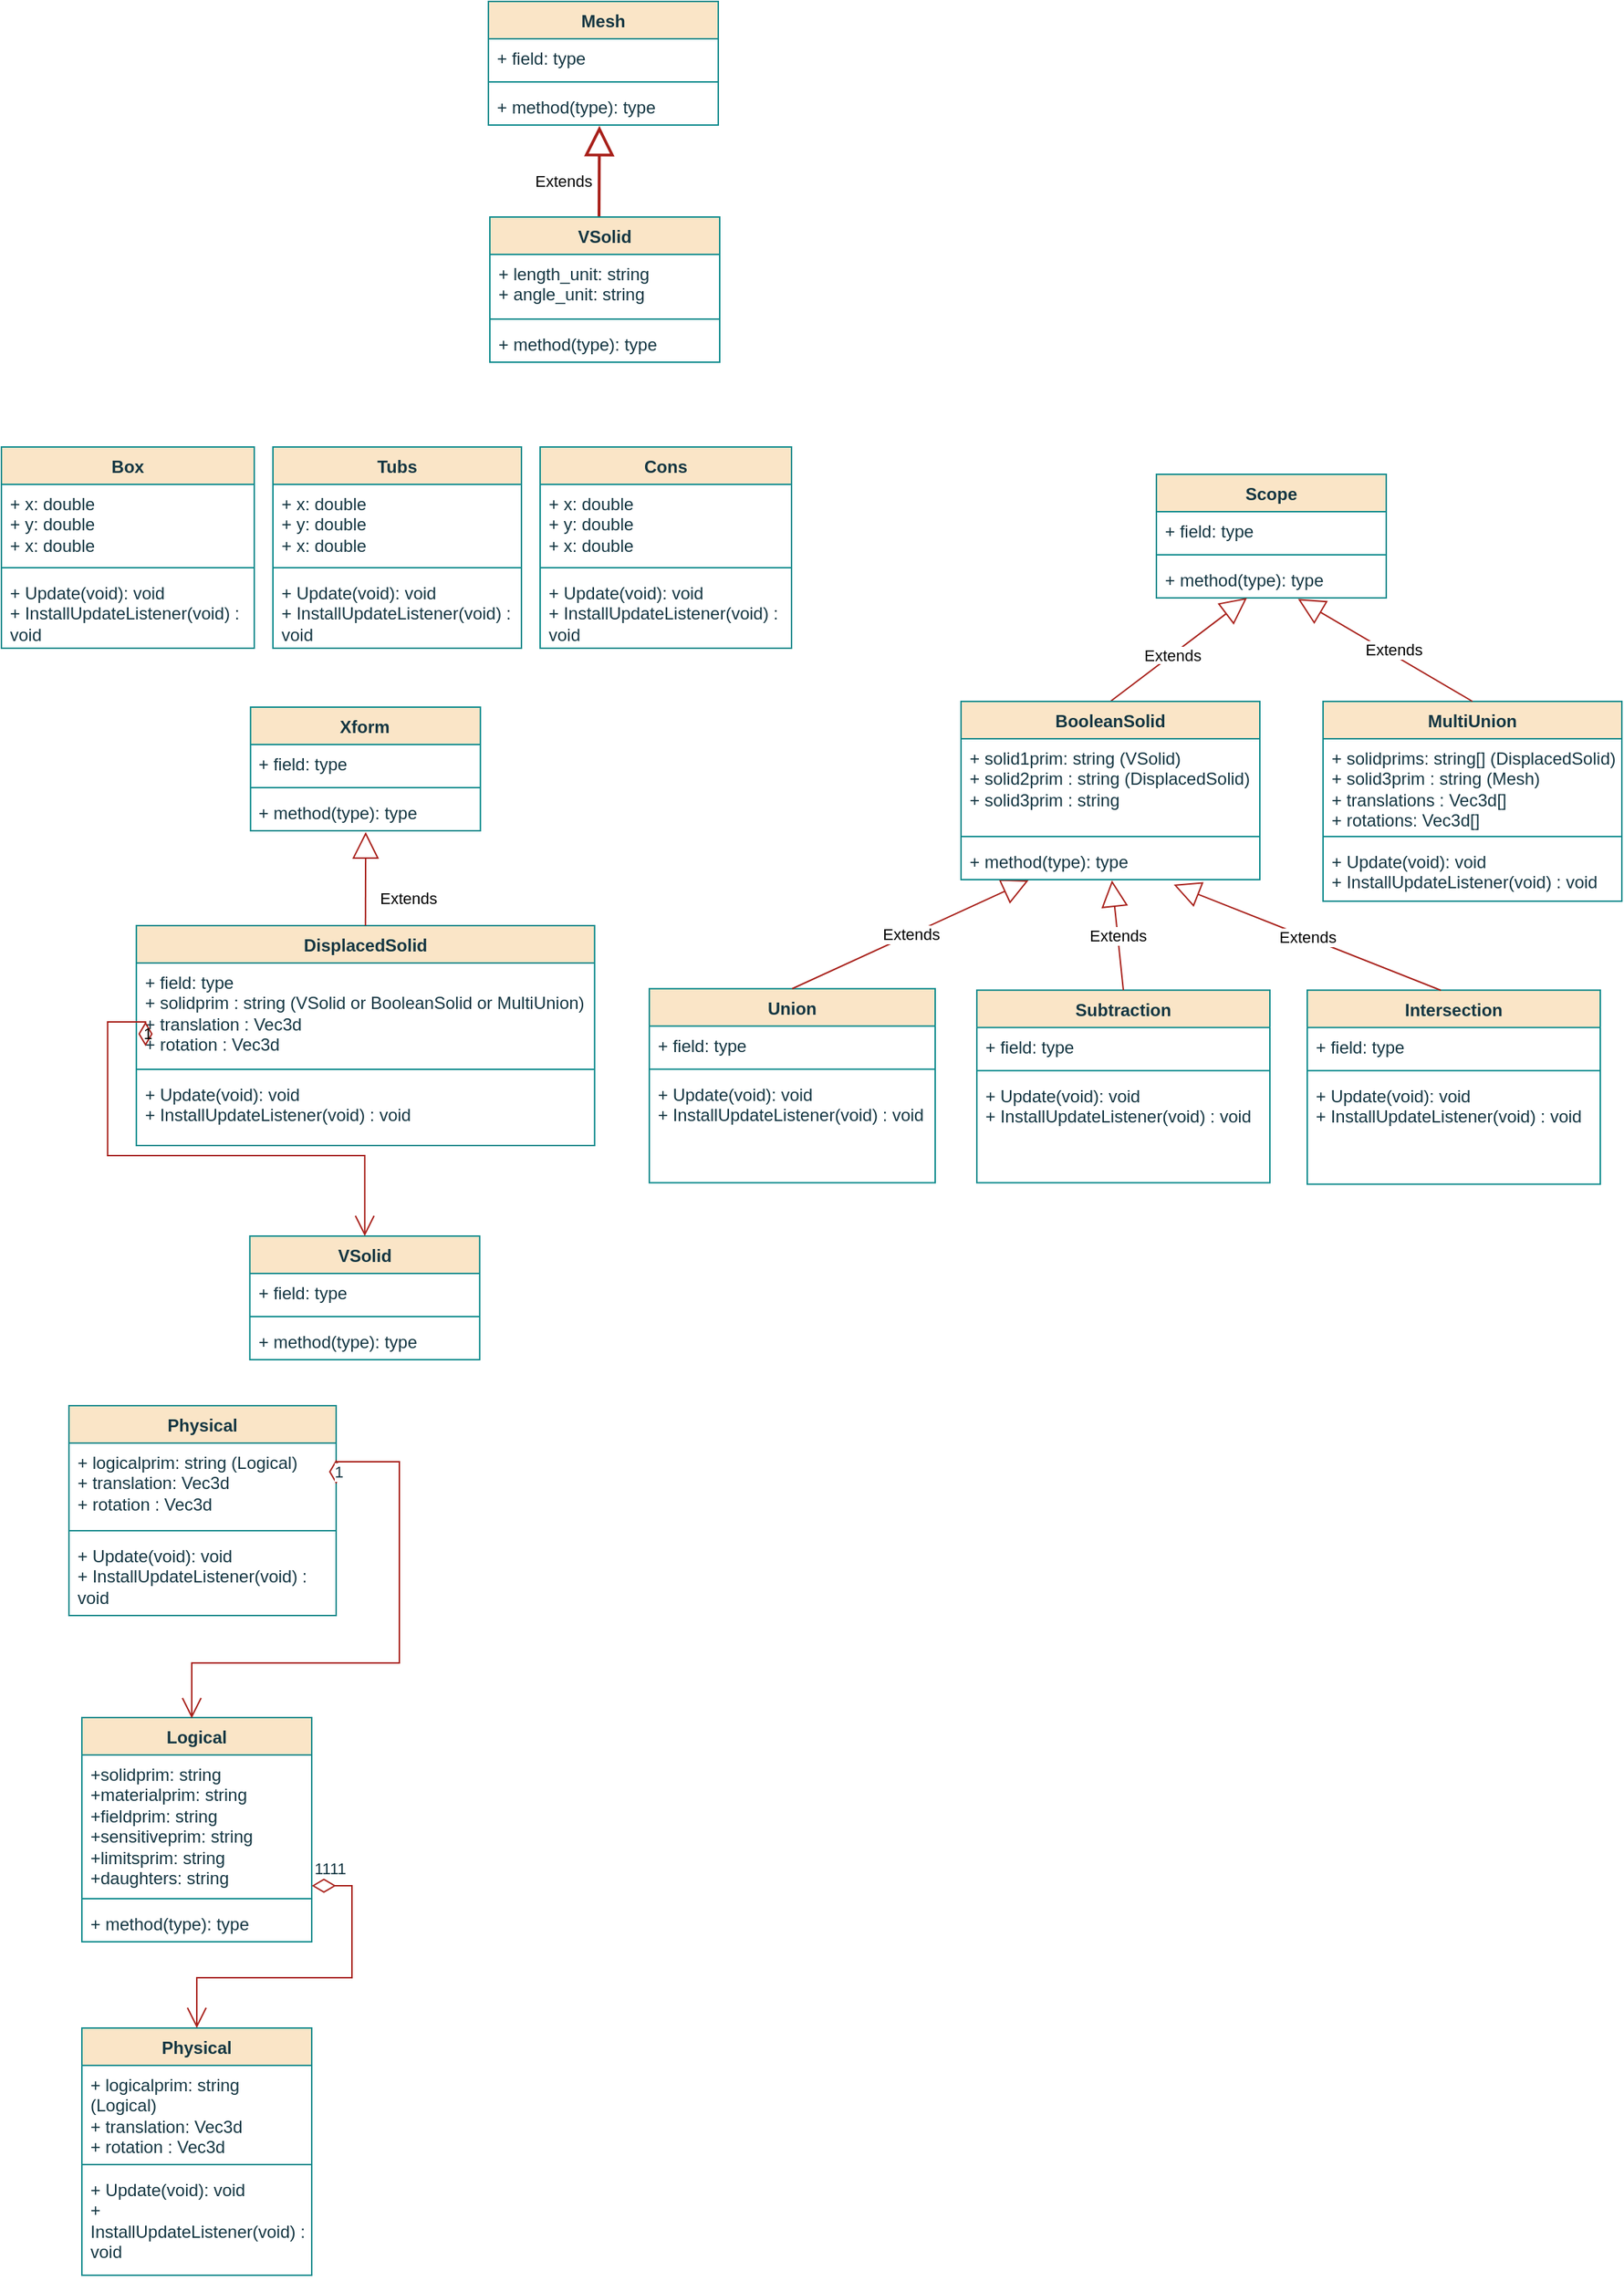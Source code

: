 <mxfile version="24.7.17">
  <diagram name="Page-1" id="c4acf3e9-155e-7222-9cf6-157b1a14988f">
    <mxGraphModel dx="1283" dy="839" grid="0" gridSize="10" guides="1" tooltips="1" connect="1" arrows="1" fold="1" page="1" pageScale="1" pageWidth="1169" pageHeight="1654" background="#FFFFFF" math="0" shadow="0">
      <root>
        <mxCell id="0" />
        <mxCell id="1" parent="0" />
        <mxCell id="8_hWq0bAL2FWTZzUCq-o-5" value="Box" style="swimlane;fontStyle=1;align=center;verticalAlign=top;childLayout=stackLayout;horizontal=1;startSize=26;horizontalStack=0;resizeParent=1;resizeParentMax=0;resizeLast=0;collapsible=1;marginBottom=0;whiteSpace=wrap;html=1;labelBackgroundColor=none;fillColor=#FAE5C7;strokeColor=#0F8B8D;fontColor=#143642;" parent="1" vertex="1">
          <mxGeometry x="21" y="360" width="176" height="140" as="geometry" />
        </mxCell>
        <mxCell id="8_hWq0bAL2FWTZzUCq-o-6" value="+ x: double&lt;div&gt;+ y: double&lt;/div&gt;&lt;div&gt;+ x: double&lt;/div&gt;" style="text;strokeColor=none;fillColor=none;align=left;verticalAlign=top;spacingLeft=4;spacingRight=4;overflow=hidden;rotatable=0;points=[[0,0.5],[1,0.5]];portConstraint=eastwest;whiteSpace=wrap;html=1;labelBackgroundColor=none;fontColor=#143642;" parent="8_hWq0bAL2FWTZzUCq-o-5" vertex="1">
          <mxGeometry y="26" width="176" height="54" as="geometry" />
        </mxCell>
        <mxCell id="8_hWq0bAL2FWTZzUCq-o-7" value="" style="line;strokeWidth=1;fillColor=none;align=left;verticalAlign=middle;spacingTop=-1;spacingLeft=3;spacingRight=3;rotatable=0;labelPosition=right;points=[];portConstraint=eastwest;labelBackgroundColor=none;strokeColor=#0F8B8D;fontColor=#143642;" parent="8_hWq0bAL2FWTZzUCq-o-5" vertex="1">
          <mxGeometry y="80" width="176" height="8" as="geometry" />
        </mxCell>
        <mxCell id="8_hWq0bAL2FWTZzUCq-o-8" value="+ Update(void): void&lt;div&gt;+ InstallUpdateListener(void) : void&amp;nbsp;&lt;/div&gt;" style="text;strokeColor=none;fillColor=none;align=left;verticalAlign=top;spacingLeft=4;spacingRight=4;overflow=hidden;rotatable=0;points=[[0,0.5],[1,0.5]];portConstraint=eastwest;whiteSpace=wrap;html=1;labelBackgroundColor=none;fontColor=#143642;" parent="8_hWq0bAL2FWTZzUCq-o-5" vertex="1">
          <mxGeometry y="88" width="176" height="52" as="geometry" />
        </mxCell>
        <mxCell id="8_hWq0bAL2FWTZzUCq-o-13" value="VSolid" style="swimlane;fontStyle=1;align=center;verticalAlign=top;childLayout=stackLayout;horizontal=1;startSize=26;horizontalStack=0;resizeParent=1;resizeParentMax=0;resizeLast=0;collapsible=1;marginBottom=0;whiteSpace=wrap;html=1;labelBackgroundColor=none;fillColor=#FAE5C7;strokeColor=#0F8B8D;fontColor=#143642;" parent="1" vertex="1">
          <mxGeometry x="361" y="200" width="160" height="101" as="geometry" />
        </mxCell>
        <mxCell id="8_hWq0bAL2FWTZzUCq-o-14" value="+ length_unit: string&lt;div&gt;+ angle_unit: string&lt;/div&gt;" style="text;strokeColor=none;fillColor=none;align=left;verticalAlign=top;spacingLeft=4;spacingRight=4;overflow=hidden;rotatable=0;points=[[0,0.5],[1,0.5]];portConstraint=eastwest;whiteSpace=wrap;html=1;labelBackgroundColor=none;fontColor=#143642;" parent="8_hWq0bAL2FWTZzUCq-o-13" vertex="1">
          <mxGeometry y="26" width="160" height="41" as="geometry" />
        </mxCell>
        <mxCell id="8_hWq0bAL2FWTZzUCq-o-15" value="" style="line;strokeWidth=1;fillColor=none;align=left;verticalAlign=middle;spacingTop=-1;spacingLeft=3;spacingRight=3;rotatable=0;labelPosition=right;points=[];portConstraint=eastwest;labelBackgroundColor=none;strokeColor=#0F8B8D;fontColor=#143642;" parent="8_hWq0bAL2FWTZzUCq-o-13" vertex="1">
          <mxGeometry y="67" width="160" height="8" as="geometry" />
        </mxCell>
        <mxCell id="8_hWq0bAL2FWTZzUCq-o-16" value="+ method(type): type" style="text;strokeColor=none;fillColor=none;align=left;verticalAlign=top;spacingLeft=4;spacingRight=4;overflow=hidden;rotatable=0;points=[[0,0.5],[1,0.5]];portConstraint=eastwest;whiteSpace=wrap;html=1;labelBackgroundColor=none;fontColor=#143642;" parent="8_hWq0bAL2FWTZzUCq-o-13" vertex="1">
          <mxGeometry y="75" width="160" height="26" as="geometry" />
        </mxCell>
        <mxCell id="6HcQ1MpUdYfN3NQTNpzD-1" value="Xform" style="swimlane;fontStyle=1;align=center;verticalAlign=top;childLayout=stackLayout;horizontal=1;startSize=26;horizontalStack=0;resizeParent=1;resizeParentMax=0;resizeLast=0;collapsible=1;marginBottom=0;whiteSpace=wrap;html=1;labelBackgroundColor=none;fillColor=#FAE5C7;strokeColor=#0F8B8D;fontColor=#143642;" vertex="1" parent="1">
          <mxGeometry x="194.41" y="541" width="160" height="86" as="geometry" />
        </mxCell>
        <mxCell id="6HcQ1MpUdYfN3NQTNpzD-2" value="+ field: type" style="text;strokeColor=none;fillColor=none;align=left;verticalAlign=top;spacingLeft=4;spacingRight=4;overflow=hidden;rotatable=0;points=[[0,0.5],[1,0.5]];portConstraint=eastwest;whiteSpace=wrap;html=1;labelBackgroundColor=none;fontColor=#143642;" vertex="1" parent="6HcQ1MpUdYfN3NQTNpzD-1">
          <mxGeometry y="26" width="160" height="26" as="geometry" />
        </mxCell>
        <mxCell id="6HcQ1MpUdYfN3NQTNpzD-3" value="" style="line;strokeWidth=1;fillColor=none;align=left;verticalAlign=middle;spacingTop=-1;spacingLeft=3;spacingRight=3;rotatable=0;labelPosition=right;points=[];portConstraint=eastwest;labelBackgroundColor=none;strokeColor=#0F8B8D;fontColor=#143642;" vertex="1" parent="6HcQ1MpUdYfN3NQTNpzD-1">
          <mxGeometry y="52" width="160" height="8" as="geometry" />
        </mxCell>
        <mxCell id="6HcQ1MpUdYfN3NQTNpzD-4" value="+ method(type): type" style="text;strokeColor=none;fillColor=none;align=left;verticalAlign=top;spacingLeft=4;spacingRight=4;overflow=hidden;rotatable=0;points=[[0,0.5],[1,0.5]];portConstraint=eastwest;whiteSpace=wrap;html=1;labelBackgroundColor=none;fontColor=#143642;" vertex="1" parent="6HcQ1MpUdYfN3NQTNpzD-1">
          <mxGeometry y="60" width="160" height="26" as="geometry" />
        </mxCell>
        <mxCell id="6HcQ1MpUdYfN3NQTNpzD-5" value="Mesh" style="swimlane;fontStyle=1;align=center;verticalAlign=top;childLayout=stackLayout;horizontal=1;startSize=26;horizontalStack=0;resizeParent=1;resizeParentMax=0;resizeLast=0;collapsible=1;marginBottom=0;whiteSpace=wrap;html=1;labelBackgroundColor=none;fillColor=#FAE5C7;strokeColor=#0F8B8D;fontColor=#143642;" vertex="1" parent="1">
          <mxGeometry x="360" y="50" width="160" height="86" as="geometry" />
        </mxCell>
        <mxCell id="6HcQ1MpUdYfN3NQTNpzD-6" value="+ field: type" style="text;strokeColor=none;fillColor=none;align=left;verticalAlign=top;spacingLeft=4;spacingRight=4;overflow=hidden;rotatable=0;points=[[0,0.5],[1,0.5]];portConstraint=eastwest;whiteSpace=wrap;html=1;labelBackgroundColor=none;fontColor=#143642;" vertex="1" parent="6HcQ1MpUdYfN3NQTNpzD-5">
          <mxGeometry y="26" width="160" height="26" as="geometry" />
        </mxCell>
        <mxCell id="6HcQ1MpUdYfN3NQTNpzD-7" value="" style="line;strokeWidth=1;fillColor=none;align=left;verticalAlign=middle;spacingTop=-1;spacingLeft=3;spacingRight=3;rotatable=0;labelPosition=right;points=[];portConstraint=eastwest;labelBackgroundColor=none;strokeColor=#0F8B8D;fontColor=#143642;" vertex="1" parent="6HcQ1MpUdYfN3NQTNpzD-5">
          <mxGeometry y="52" width="160" height="8" as="geometry" />
        </mxCell>
        <mxCell id="6HcQ1MpUdYfN3NQTNpzD-8" value="+ method(type): type" style="text;strokeColor=none;fillColor=none;align=left;verticalAlign=top;spacingLeft=4;spacingRight=4;overflow=hidden;rotatable=0;points=[[0,0.5],[1,0.5]];portConstraint=eastwest;whiteSpace=wrap;html=1;labelBackgroundColor=none;fontColor=#143642;" vertex="1" parent="6HcQ1MpUdYfN3NQTNpzD-5">
          <mxGeometry y="60" width="160" height="26" as="geometry" />
        </mxCell>
        <mxCell id="6HcQ1MpUdYfN3NQTNpzD-9" value="DisplacedSolid" style="swimlane;fontStyle=1;align=center;verticalAlign=top;childLayout=stackLayout;horizontal=1;startSize=26;horizontalStack=0;resizeParent=1;resizeParentMax=0;resizeLast=0;collapsible=1;marginBottom=0;whiteSpace=wrap;html=1;labelBackgroundColor=none;fillColor=#FAE5C7;strokeColor=#0F8B8D;fontColor=#143642;" vertex="1" parent="1">
          <mxGeometry x="114.91" y="693" width="319" height="153" as="geometry" />
        </mxCell>
        <mxCell id="6HcQ1MpUdYfN3NQTNpzD-10" value="+ field: type&lt;div&gt;+ solidprim : string (VSolid or BooleanSolid or MultiUnion)&lt;/div&gt;&lt;div&gt;+ translation : Vec3d&lt;/div&gt;&lt;div&gt;+ rotation : Vec3d&lt;/div&gt;" style="text;strokeColor=none;fillColor=none;align=left;verticalAlign=top;spacingLeft=4;spacingRight=4;overflow=hidden;rotatable=0;points=[[0,0.5],[1,0.5]];portConstraint=eastwest;whiteSpace=wrap;html=1;labelBackgroundColor=none;fontColor=#143642;" vertex="1" parent="6HcQ1MpUdYfN3NQTNpzD-9">
          <mxGeometry y="26" width="319" height="70" as="geometry" />
        </mxCell>
        <mxCell id="6HcQ1MpUdYfN3NQTNpzD-11" value="" style="line;strokeWidth=1;fillColor=none;align=left;verticalAlign=middle;spacingTop=-1;spacingLeft=3;spacingRight=3;rotatable=0;labelPosition=right;points=[];portConstraint=eastwest;labelBackgroundColor=none;strokeColor=#0F8B8D;fontColor=#143642;" vertex="1" parent="6HcQ1MpUdYfN3NQTNpzD-9">
          <mxGeometry y="96" width="319" height="8" as="geometry" />
        </mxCell>
        <mxCell id="6HcQ1MpUdYfN3NQTNpzD-12" value="+ Update(void): void&lt;div&gt;+ InstallUpdateListener(void) : void&amp;nbsp;&lt;/div&gt;" style="text;strokeColor=none;fillColor=none;align=left;verticalAlign=top;spacingLeft=4;spacingRight=4;overflow=hidden;rotatable=0;points=[[0,0.5],[1,0.5]];portConstraint=eastwest;whiteSpace=wrap;html=1;labelBackgroundColor=none;fontColor=#143642;" vertex="1" parent="6HcQ1MpUdYfN3NQTNpzD-9">
          <mxGeometry y="104" width="319" height="49" as="geometry" />
        </mxCell>
        <mxCell id="6HcQ1MpUdYfN3NQTNpzD-18" value="&lt;font color=&quot;#080808&quot;&gt;Extends&lt;/font&gt;" style="endArrow=block;endSize=16;endFill=0;html=1;rounded=0;entryX=0.483;entryY=1.021;entryDx=0;entryDy=0;entryPerimeter=0;strokeWidth=2;exitX=0.475;exitY=-0.005;exitDx=0;exitDy=0;exitPerimeter=0;fontColor=default;labelBackgroundColor=none;strokeColor=#A8201A;" edge="1" parent="1" source="8_hWq0bAL2FWTZzUCq-o-13" target="6HcQ1MpUdYfN3NQTNpzD-8">
          <mxGeometry x="-0.224" y="25" width="160" relative="1" as="geometry">
            <mxPoint x="430" y="200" as="sourcePoint" />
            <mxPoint x="590" y="200" as="targetPoint" />
            <mxPoint as="offset" />
          </mxGeometry>
        </mxCell>
        <mxCell id="6HcQ1MpUdYfN3NQTNpzD-30" value="Extends" style="endArrow=block;endSize=16;endFill=0;html=1;rounded=0;entryX=0.501;entryY=1.033;entryDx=0;entryDy=0;entryPerimeter=0;exitX=0.5;exitY=0;exitDx=0;exitDy=0;strokeWidth=1;fontColor=#000000;labelBackgroundColor=none;strokeColor=#A8201A;" edge="1" parent="1" source="6HcQ1MpUdYfN3NQTNpzD-9" target="6HcQ1MpUdYfN3NQTNpzD-4">
          <mxGeometry x="-0.414" y="-30" width="160" relative="1" as="geometry">
            <mxPoint x="34.91" y="663" as="sourcePoint" />
            <mxPoint x="194.91" y="663" as="targetPoint" />
            <mxPoint as="offset" />
          </mxGeometry>
        </mxCell>
        <mxCell id="6HcQ1MpUdYfN3NQTNpzD-31" value="VSolid" style="swimlane;fontStyle=1;align=center;verticalAlign=top;childLayout=stackLayout;horizontal=1;startSize=26;horizontalStack=0;resizeParent=1;resizeParentMax=0;resizeLast=0;collapsible=1;marginBottom=0;whiteSpace=wrap;html=1;labelBackgroundColor=none;fillColor=#FAE5C7;strokeColor=#0F8B8D;fontColor=#143642;" vertex="1" parent="1">
          <mxGeometry x="193.91" y="909" width="160" height="86" as="geometry" />
        </mxCell>
        <mxCell id="6HcQ1MpUdYfN3NQTNpzD-32" value="+ field: type" style="text;strokeColor=none;fillColor=none;align=left;verticalAlign=top;spacingLeft=4;spacingRight=4;overflow=hidden;rotatable=0;points=[[0,0.5],[1,0.5]];portConstraint=eastwest;whiteSpace=wrap;html=1;labelBackgroundColor=none;fontColor=#143642;" vertex="1" parent="6HcQ1MpUdYfN3NQTNpzD-31">
          <mxGeometry y="26" width="160" height="26" as="geometry" />
        </mxCell>
        <mxCell id="6HcQ1MpUdYfN3NQTNpzD-33" value="" style="line;strokeWidth=1;fillColor=none;align=left;verticalAlign=middle;spacingTop=-1;spacingLeft=3;spacingRight=3;rotatable=0;labelPosition=right;points=[];portConstraint=eastwest;labelBackgroundColor=none;strokeColor=#0F8B8D;fontColor=#143642;" vertex="1" parent="6HcQ1MpUdYfN3NQTNpzD-31">
          <mxGeometry y="52" width="160" height="8" as="geometry" />
        </mxCell>
        <mxCell id="6HcQ1MpUdYfN3NQTNpzD-34" value="+ method(type): type" style="text;strokeColor=none;fillColor=none;align=left;verticalAlign=top;spacingLeft=4;spacingRight=4;overflow=hidden;rotatable=0;points=[[0,0.5],[1,0.5]];portConstraint=eastwest;whiteSpace=wrap;html=1;labelBackgroundColor=none;fontColor=#143642;" vertex="1" parent="6HcQ1MpUdYfN3NQTNpzD-31">
          <mxGeometry y="60" width="160" height="26" as="geometry" />
        </mxCell>
        <mxCell id="6HcQ1MpUdYfN3NQTNpzD-39" value="1" style="endArrow=open;html=1;endSize=12;startArrow=diamondThin;startSize=14;startFill=0;edgeStyle=orthogonalEdgeStyle;align=left;verticalAlign=bottom;rounded=0;entryX=0.5;entryY=0;entryDx=0;entryDy=0;exitX=0.02;exitY=0.827;exitDx=0;exitDy=0;exitPerimeter=0;strokeWidth=1;fontColor=default;labelBackgroundColor=none;strokeColor=#A8201A;" edge="1" parent="1" source="6HcQ1MpUdYfN3NQTNpzD-10" target="6HcQ1MpUdYfN3NQTNpzD-31">
          <mxGeometry x="-1" y="3" relative="1" as="geometry">
            <mxPoint x="94.91" y="773" as="sourcePoint" />
            <mxPoint x="254.91" y="773" as="targetPoint" />
            <Array as="points">
              <mxPoint x="117.91" y="760" />
              <mxPoint x="94.91" y="760" />
              <mxPoint x="94.91" y="853" />
              <mxPoint x="194.91" y="853" />
            </Array>
          </mxGeometry>
        </mxCell>
        <mxCell id="6HcQ1MpUdYfN3NQTNpzD-49" value="Tubs" style="swimlane;fontStyle=1;align=center;verticalAlign=top;childLayout=stackLayout;horizontal=1;startSize=26;horizontalStack=0;resizeParent=1;resizeParentMax=0;resizeLast=0;collapsible=1;marginBottom=0;whiteSpace=wrap;html=1;labelBackgroundColor=none;fillColor=#FAE5C7;strokeColor=#0F8B8D;fontColor=#143642;" vertex="1" parent="1">
          <mxGeometry x="210" y="360" width="173" height="140" as="geometry" />
        </mxCell>
        <mxCell id="6HcQ1MpUdYfN3NQTNpzD-50" value="+ x: double&lt;div&gt;+ y: double&lt;/div&gt;&lt;div&gt;+ x: double&lt;/div&gt;" style="text;strokeColor=none;fillColor=none;align=left;verticalAlign=top;spacingLeft=4;spacingRight=4;overflow=hidden;rotatable=0;points=[[0,0.5],[1,0.5]];portConstraint=eastwest;whiteSpace=wrap;html=1;labelBackgroundColor=none;fontColor=#143642;" vertex="1" parent="6HcQ1MpUdYfN3NQTNpzD-49">
          <mxGeometry y="26" width="173" height="54" as="geometry" />
        </mxCell>
        <mxCell id="6HcQ1MpUdYfN3NQTNpzD-51" value="" style="line;strokeWidth=1;fillColor=none;align=left;verticalAlign=middle;spacingTop=-1;spacingLeft=3;spacingRight=3;rotatable=0;labelPosition=right;points=[];portConstraint=eastwest;labelBackgroundColor=none;strokeColor=#0F8B8D;fontColor=#143642;" vertex="1" parent="6HcQ1MpUdYfN3NQTNpzD-49">
          <mxGeometry y="80" width="173" height="8" as="geometry" />
        </mxCell>
        <mxCell id="6HcQ1MpUdYfN3NQTNpzD-52" value="+ Update(void): void&lt;div&gt;+ InstallUpdateListener(void) : void&amp;nbsp;&lt;/div&gt;" style="text;strokeColor=none;fillColor=none;align=left;verticalAlign=top;spacingLeft=4;spacingRight=4;overflow=hidden;rotatable=0;points=[[0,0.5],[1,0.5]];portConstraint=eastwest;whiteSpace=wrap;html=1;labelBackgroundColor=none;fontColor=#143642;" vertex="1" parent="6HcQ1MpUdYfN3NQTNpzD-49">
          <mxGeometry y="88" width="173" height="52" as="geometry" />
        </mxCell>
        <mxCell id="6HcQ1MpUdYfN3NQTNpzD-57" value="Cons" style="swimlane;fontStyle=1;align=center;verticalAlign=top;childLayout=stackLayout;horizontal=1;startSize=26;horizontalStack=0;resizeParent=1;resizeParentMax=0;resizeLast=0;collapsible=1;marginBottom=0;whiteSpace=wrap;html=1;labelBackgroundColor=none;fillColor=#FAE5C7;strokeColor=#0F8B8D;fontColor=#143642;" vertex="1" parent="1">
          <mxGeometry x="396" y="360" width="175" height="140" as="geometry" />
        </mxCell>
        <mxCell id="6HcQ1MpUdYfN3NQTNpzD-58" value="+ x: double&lt;div&gt;+ y: double&lt;/div&gt;&lt;div&gt;+ x: double&lt;/div&gt;" style="text;strokeColor=none;fillColor=none;align=left;verticalAlign=top;spacingLeft=4;spacingRight=4;overflow=hidden;rotatable=0;points=[[0,0.5],[1,0.5]];portConstraint=eastwest;whiteSpace=wrap;html=1;labelBackgroundColor=none;fontColor=#143642;" vertex="1" parent="6HcQ1MpUdYfN3NQTNpzD-57">
          <mxGeometry y="26" width="175" height="54" as="geometry" />
        </mxCell>
        <mxCell id="6HcQ1MpUdYfN3NQTNpzD-59" value="" style="line;strokeWidth=1;fillColor=none;align=left;verticalAlign=middle;spacingTop=-1;spacingLeft=3;spacingRight=3;rotatable=0;labelPosition=right;points=[];portConstraint=eastwest;labelBackgroundColor=none;strokeColor=#0F8B8D;fontColor=#143642;" vertex="1" parent="6HcQ1MpUdYfN3NQTNpzD-57">
          <mxGeometry y="80" width="175" height="8" as="geometry" />
        </mxCell>
        <mxCell id="6HcQ1MpUdYfN3NQTNpzD-60" value="+ Update(void): void&lt;div&gt;+ InstallUpdateListener(void) : void&amp;nbsp;&lt;/div&gt;" style="text;strokeColor=none;fillColor=none;align=left;verticalAlign=top;spacingLeft=4;spacingRight=4;overflow=hidden;rotatable=0;points=[[0,0.5],[1,0.5]];portConstraint=eastwest;whiteSpace=wrap;html=1;labelBackgroundColor=none;fontColor=#143642;" vertex="1" parent="6HcQ1MpUdYfN3NQTNpzD-57">
          <mxGeometry y="88" width="175" height="52" as="geometry" />
        </mxCell>
        <mxCell id="6HcQ1MpUdYfN3NQTNpzD-69" value="Scope" style="swimlane;fontStyle=1;align=center;verticalAlign=top;childLayout=stackLayout;horizontal=1;startSize=26;horizontalStack=0;resizeParent=1;resizeParentMax=0;resizeLast=0;collapsible=1;marginBottom=0;whiteSpace=wrap;html=1;strokeColor=#0F8B8D;fontColor=#143642;fillColor=#FAE5C7;" vertex="1" parent="1">
          <mxGeometry x="825" y="379" width="160" height="86" as="geometry" />
        </mxCell>
        <mxCell id="6HcQ1MpUdYfN3NQTNpzD-70" value="+ field: type" style="text;strokeColor=none;fillColor=none;align=left;verticalAlign=top;spacingLeft=4;spacingRight=4;overflow=hidden;rotatable=0;points=[[0,0.5],[1,0.5]];portConstraint=eastwest;whiteSpace=wrap;html=1;fontColor=#143642;" vertex="1" parent="6HcQ1MpUdYfN3NQTNpzD-69">
          <mxGeometry y="26" width="160" height="26" as="geometry" />
        </mxCell>
        <mxCell id="6HcQ1MpUdYfN3NQTNpzD-71" value="" style="line;strokeWidth=1;fillColor=none;align=left;verticalAlign=middle;spacingTop=-1;spacingLeft=3;spacingRight=3;rotatable=0;labelPosition=right;points=[];portConstraint=eastwest;strokeColor=inherit;fontColor=#143642;" vertex="1" parent="6HcQ1MpUdYfN3NQTNpzD-69">
          <mxGeometry y="52" width="160" height="8" as="geometry" />
        </mxCell>
        <mxCell id="6HcQ1MpUdYfN3NQTNpzD-72" value="+ method(type): type" style="text;strokeColor=none;fillColor=none;align=left;verticalAlign=top;spacingLeft=4;spacingRight=4;overflow=hidden;rotatable=0;points=[[0,0.5],[1,0.5]];portConstraint=eastwest;whiteSpace=wrap;html=1;fontColor=#143642;" vertex="1" parent="6HcQ1MpUdYfN3NQTNpzD-69">
          <mxGeometry y="60" width="160" height="26" as="geometry" />
        </mxCell>
        <mxCell id="6HcQ1MpUdYfN3NQTNpzD-91" value="&lt;font style=&quot;background-color: rgb(255, 255, 255);&quot; color=&quot;#080808&quot;&gt;Extends&lt;/font&gt;" style="endArrow=block;endSize=16;endFill=0;html=1;rounded=0;entryX=0.394;entryY=1;entryDx=0;entryDy=0;entryPerimeter=0;strokeWidth=1;fontColor=default;labelBackgroundColor=none;strokeColor=#A8201A;exitX=0.5;exitY=0;exitDx=0;exitDy=0;" edge="1" parent="1" source="6HcQ1MpUdYfN3NQTNpzD-153" target="6HcQ1MpUdYfN3NQTNpzD-72">
          <mxGeometry x="-0.106" y="-1" width="160" relative="1" as="geometry">
            <mxPoint x="793" y="543" as="sourcePoint" />
            <mxPoint x="901" y="465" as="targetPoint" />
            <mxPoint as="offset" />
          </mxGeometry>
        </mxCell>
        <mxCell id="6HcQ1MpUdYfN3NQTNpzD-92" value="Physical" style="swimlane;fontStyle=1;align=center;verticalAlign=top;childLayout=stackLayout;horizontal=1;startSize=26;horizontalStack=0;resizeParent=1;resizeParentMax=0;resizeLast=0;collapsible=1;marginBottom=0;whiteSpace=wrap;html=1;strokeColor=#0F8B8D;fontColor=#143642;fillColor=#FAE5C7;" vertex="1" parent="1">
          <mxGeometry x="68" y="1027" width="186" height="146" as="geometry" />
        </mxCell>
        <mxCell id="6HcQ1MpUdYfN3NQTNpzD-93" value="+ logicalprim: string (Logical)&lt;div&gt;+ translation: Vec3d&lt;/div&gt;&lt;div&gt;+ rotation : Vec3d&lt;/div&gt;" style="text;strokeColor=none;fillColor=none;align=left;verticalAlign=top;spacingLeft=4;spacingRight=4;overflow=hidden;rotatable=0;points=[[0,0.5],[1,0.5]];portConstraint=eastwest;whiteSpace=wrap;html=1;fontColor=#143642;" vertex="1" parent="6HcQ1MpUdYfN3NQTNpzD-92">
          <mxGeometry y="26" width="186" height="57" as="geometry" />
        </mxCell>
        <mxCell id="6HcQ1MpUdYfN3NQTNpzD-94" value="" style="line;strokeWidth=1;fillColor=none;align=left;verticalAlign=middle;spacingTop=-1;spacingLeft=3;spacingRight=3;rotatable=0;labelPosition=right;points=[];portConstraint=eastwest;strokeColor=inherit;fontColor=#143642;" vertex="1" parent="6HcQ1MpUdYfN3NQTNpzD-92">
          <mxGeometry y="83" width="186" height="8" as="geometry" />
        </mxCell>
        <mxCell id="6HcQ1MpUdYfN3NQTNpzD-95" value="+ Update(void): void&lt;div&gt;+ InstallUpdateListener(void) : void&amp;nbsp;&lt;/div&gt;" style="text;strokeColor=none;fillColor=none;align=left;verticalAlign=top;spacingLeft=4;spacingRight=4;overflow=hidden;rotatable=0;points=[[0,0.5],[1,0.5]];portConstraint=eastwest;whiteSpace=wrap;html=1;fontColor=#143642;" vertex="1" parent="6HcQ1MpUdYfN3NQTNpzD-92">
          <mxGeometry y="91" width="186" height="55" as="geometry" />
        </mxCell>
        <mxCell id="6HcQ1MpUdYfN3NQTNpzD-102" value="Logical" style="swimlane;fontStyle=1;align=center;verticalAlign=top;childLayout=stackLayout;horizontal=1;startSize=26;horizontalStack=0;resizeParent=1;resizeParentMax=0;resizeLast=0;collapsible=1;marginBottom=0;whiteSpace=wrap;html=1;strokeColor=#0F8B8D;fontColor=#143642;fillColor=#FAE5C7;" vertex="1" parent="1">
          <mxGeometry x="77" y="1244" width="160" height="156" as="geometry" />
        </mxCell>
        <mxCell id="6HcQ1MpUdYfN3NQTNpzD-103" value="&lt;div&gt;+solidprim: string&lt;/div&gt;&lt;div&gt;+materialprim: string&lt;/div&gt;&lt;div&gt;+fieldprim: string&lt;/div&gt;&lt;div&gt;+sensitiveprim: string&lt;/div&gt;&lt;div&gt;+limitsprim: string&lt;/div&gt;+daughters: string" style="text;strokeColor=none;fillColor=none;align=left;verticalAlign=top;spacingLeft=4;spacingRight=4;overflow=hidden;rotatable=0;points=[[0,0.5],[1,0.5]];portConstraint=eastwest;whiteSpace=wrap;html=1;fontColor=#143642;" vertex="1" parent="6HcQ1MpUdYfN3NQTNpzD-102">
          <mxGeometry y="26" width="160" height="96" as="geometry" />
        </mxCell>
        <mxCell id="6HcQ1MpUdYfN3NQTNpzD-104" value="" style="line;strokeWidth=1;fillColor=none;align=left;verticalAlign=middle;spacingTop=-1;spacingLeft=3;spacingRight=3;rotatable=0;labelPosition=right;points=[];portConstraint=eastwest;strokeColor=inherit;fontColor=#143642;" vertex="1" parent="6HcQ1MpUdYfN3NQTNpzD-102">
          <mxGeometry y="122" width="160" height="8" as="geometry" />
        </mxCell>
        <mxCell id="6HcQ1MpUdYfN3NQTNpzD-105" value="+ method(type): type" style="text;strokeColor=none;fillColor=none;align=left;verticalAlign=top;spacingLeft=4;spacingRight=4;overflow=hidden;rotatable=0;points=[[0,0.5],[1,0.5]];portConstraint=eastwest;whiteSpace=wrap;html=1;fontColor=#143642;" vertex="1" parent="6HcQ1MpUdYfN3NQTNpzD-102">
          <mxGeometry y="130" width="160" height="26" as="geometry" />
        </mxCell>
        <mxCell id="6HcQ1MpUdYfN3NQTNpzD-114" value="Subtraction" style="swimlane;fontStyle=1;align=center;verticalAlign=top;childLayout=stackLayout;horizontal=1;startSize=26;horizontalStack=0;resizeParent=1;resizeParentMax=0;resizeLast=0;collapsible=1;marginBottom=0;whiteSpace=wrap;html=1;strokeColor=#0F8B8D;fontColor=#143642;fillColor=#FAE5C7;" vertex="1" parent="1">
          <mxGeometry x="700" y="737.89" width="204" height="134" as="geometry" />
        </mxCell>
        <mxCell id="6HcQ1MpUdYfN3NQTNpzD-115" value="+ field: type" style="text;strokeColor=none;fillColor=none;align=left;verticalAlign=top;spacingLeft=4;spacingRight=4;overflow=hidden;rotatable=0;points=[[0,0.5],[1,0.5]];portConstraint=eastwest;whiteSpace=wrap;html=1;fontColor=#143642;" vertex="1" parent="6HcQ1MpUdYfN3NQTNpzD-114">
          <mxGeometry y="26" width="204" height="26" as="geometry" />
        </mxCell>
        <mxCell id="6HcQ1MpUdYfN3NQTNpzD-116" value="" style="line;strokeWidth=1;fillColor=none;align=left;verticalAlign=middle;spacingTop=-1;spacingLeft=3;spacingRight=3;rotatable=0;labelPosition=right;points=[];portConstraint=eastwest;strokeColor=inherit;fontColor=#143642;" vertex="1" parent="6HcQ1MpUdYfN3NQTNpzD-114">
          <mxGeometry y="52" width="204" height="8" as="geometry" />
        </mxCell>
        <mxCell id="6HcQ1MpUdYfN3NQTNpzD-117" value="+ Update(void): void&lt;div&gt;+ InstallUpdateListener(void) : void&amp;nbsp;&lt;/div&gt;" style="text;strokeColor=none;fillColor=none;align=left;verticalAlign=top;spacingLeft=4;spacingRight=4;overflow=hidden;rotatable=0;points=[[0,0.5],[1,0.5]];portConstraint=eastwest;whiteSpace=wrap;html=1;fontColor=#143642;" vertex="1" parent="6HcQ1MpUdYfN3NQTNpzD-114">
          <mxGeometry y="60" width="204" height="74" as="geometry" />
        </mxCell>
        <mxCell id="6HcQ1MpUdYfN3NQTNpzD-118" value="Union" style="swimlane;fontStyle=1;align=center;verticalAlign=top;childLayout=stackLayout;horizontal=1;startSize=26;horizontalStack=0;resizeParent=1;resizeParentMax=0;resizeLast=0;collapsible=1;marginBottom=0;whiteSpace=wrap;html=1;strokeColor=#0F8B8D;fontColor=#143642;fillColor=#FAE5C7;" vertex="1" parent="1">
          <mxGeometry x="472" y="736.89" width="199" height="135" as="geometry" />
        </mxCell>
        <mxCell id="6HcQ1MpUdYfN3NQTNpzD-119" value="+ field: type" style="text;strokeColor=none;fillColor=none;align=left;verticalAlign=top;spacingLeft=4;spacingRight=4;overflow=hidden;rotatable=0;points=[[0,0.5],[1,0.5]];portConstraint=eastwest;whiteSpace=wrap;html=1;fontColor=#143642;" vertex="1" parent="6HcQ1MpUdYfN3NQTNpzD-118">
          <mxGeometry y="26" width="199" height="26" as="geometry" />
        </mxCell>
        <mxCell id="6HcQ1MpUdYfN3NQTNpzD-120" value="" style="line;strokeWidth=1;fillColor=none;align=left;verticalAlign=middle;spacingTop=-1;spacingLeft=3;spacingRight=3;rotatable=0;labelPosition=right;points=[];portConstraint=eastwest;strokeColor=inherit;fontColor=#143642;" vertex="1" parent="6HcQ1MpUdYfN3NQTNpzD-118">
          <mxGeometry y="52" width="199" height="8" as="geometry" />
        </mxCell>
        <mxCell id="6HcQ1MpUdYfN3NQTNpzD-121" value="+ Update(void): void&lt;div&gt;+ InstallUpdateListener(void) : void&amp;nbsp;&lt;/div&gt;" style="text;strokeColor=none;fillColor=none;align=left;verticalAlign=top;spacingLeft=4;spacingRight=4;overflow=hidden;rotatable=0;points=[[0,0.5],[1,0.5]];portConstraint=eastwest;whiteSpace=wrap;html=1;fontColor=#143642;" vertex="1" parent="6HcQ1MpUdYfN3NQTNpzD-118">
          <mxGeometry y="60" width="199" height="75" as="geometry" />
        </mxCell>
        <mxCell id="6HcQ1MpUdYfN3NQTNpzD-122" value="Intersection" style="swimlane;fontStyle=1;align=center;verticalAlign=top;childLayout=stackLayout;horizontal=1;startSize=26;horizontalStack=0;resizeParent=1;resizeParentMax=0;resizeLast=0;collapsible=1;marginBottom=0;whiteSpace=wrap;html=1;strokeColor=#0F8B8D;fontColor=#143642;fillColor=#FAE5C7;" vertex="1" parent="1">
          <mxGeometry x="930" y="737.89" width="204" height="135" as="geometry" />
        </mxCell>
        <mxCell id="6HcQ1MpUdYfN3NQTNpzD-123" value="+ field: type" style="text;strokeColor=none;fillColor=none;align=left;verticalAlign=top;spacingLeft=4;spacingRight=4;overflow=hidden;rotatable=0;points=[[0,0.5],[1,0.5]];portConstraint=eastwest;whiteSpace=wrap;html=1;fontColor=#143642;" vertex="1" parent="6HcQ1MpUdYfN3NQTNpzD-122">
          <mxGeometry y="26" width="204" height="26" as="geometry" />
        </mxCell>
        <mxCell id="6HcQ1MpUdYfN3NQTNpzD-124" value="" style="line;strokeWidth=1;fillColor=none;align=left;verticalAlign=middle;spacingTop=-1;spacingLeft=3;spacingRight=3;rotatable=0;labelPosition=right;points=[];portConstraint=eastwest;strokeColor=inherit;fontColor=#143642;" vertex="1" parent="6HcQ1MpUdYfN3NQTNpzD-122">
          <mxGeometry y="52" width="204" height="8" as="geometry" />
        </mxCell>
        <mxCell id="6HcQ1MpUdYfN3NQTNpzD-125" value="+ Update(void): void&lt;div&gt;+ InstallUpdateListener(void) : void&amp;nbsp;&lt;/div&gt;" style="text;strokeColor=none;fillColor=none;align=left;verticalAlign=top;spacingLeft=4;spacingRight=4;overflow=hidden;rotatable=0;points=[[0,0.5],[1,0.5]];portConstraint=eastwest;whiteSpace=wrap;html=1;fontColor=#143642;" vertex="1" parent="6HcQ1MpUdYfN3NQTNpzD-122">
          <mxGeometry y="60" width="204" height="75" as="geometry" />
        </mxCell>
        <mxCell id="6HcQ1MpUdYfN3NQTNpzD-127" value="1" style="endArrow=open;html=1;endSize=12;startArrow=diamondThin;startSize=14;startFill=0;edgeStyle=orthogonalEdgeStyle;align=left;verticalAlign=bottom;rounded=0;strokeColor=#A8201A;fontColor=#143642;fillColor=#FAE5C7;exitX=1;exitY=0.5;exitDx=0;exitDy=0;entryX=0.478;entryY=0.003;entryDx=0;entryDy=0;entryPerimeter=0;strokeWidth=1;" edge="1" parent="1" source="6HcQ1MpUdYfN3NQTNpzD-93" target="6HcQ1MpUdYfN3NQTNpzD-102">
          <mxGeometry x="-1" y="3" relative="1" as="geometry">
            <mxPoint x="260" y="1069.75" as="sourcePoint" />
            <mxPoint x="420" y="1069.75" as="targetPoint" />
            <Array as="points">
              <mxPoint x="254" y="1066" />
              <mxPoint x="298" y="1066" />
              <mxPoint x="298" y="1206" />
              <mxPoint x="154" y="1206" />
            </Array>
            <mxPoint as="offset" />
          </mxGeometry>
        </mxCell>
        <mxCell id="6HcQ1MpUdYfN3NQTNpzD-128" value="Physical" style="swimlane;fontStyle=1;align=center;verticalAlign=top;childLayout=stackLayout;horizontal=1;startSize=26;horizontalStack=0;resizeParent=1;resizeParentMax=0;resizeLast=0;collapsible=1;marginBottom=0;whiteSpace=wrap;html=1;strokeColor=#0F8B8D;fontColor=#143642;fillColor=#FAE5C7;" vertex="1" parent="1">
          <mxGeometry x="77" y="1460" width="160" height="172" as="geometry" />
        </mxCell>
        <mxCell id="6HcQ1MpUdYfN3NQTNpzD-129" value="+ logicalprim: string (Logical)&lt;div&gt;+ translation: Vec3d&lt;/div&gt;&lt;div&gt;+ rotation : Vec3d&lt;/div&gt;" style="text;strokeColor=none;fillColor=none;align=left;verticalAlign=top;spacingLeft=4;spacingRight=4;overflow=hidden;rotatable=0;points=[[0,0.5],[1,0.5]];portConstraint=eastwest;whiteSpace=wrap;html=1;fontColor=#143642;" vertex="1" parent="6HcQ1MpUdYfN3NQTNpzD-128">
          <mxGeometry y="26" width="160" height="65" as="geometry" />
        </mxCell>
        <mxCell id="6HcQ1MpUdYfN3NQTNpzD-130" value="" style="line;strokeWidth=1;fillColor=none;align=left;verticalAlign=middle;spacingTop=-1;spacingLeft=3;spacingRight=3;rotatable=0;labelPosition=right;points=[];portConstraint=eastwest;strokeColor=inherit;fontColor=#143642;" vertex="1" parent="6HcQ1MpUdYfN3NQTNpzD-128">
          <mxGeometry y="91" width="160" height="8" as="geometry" />
        </mxCell>
        <mxCell id="6HcQ1MpUdYfN3NQTNpzD-131" value="+ Update(void): void&lt;div&gt;+ InstallUpdateListener(void) : void&amp;nbsp;&lt;/div&gt;" style="text;strokeColor=none;fillColor=none;align=left;verticalAlign=top;spacingLeft=4;spacingRight=4;overflow=hidden;rotatable=0;points=[[0,0.5],[1,0.5]];portConstraint=eastwest;whiteSpace=wrap;html=1;fontColor=#143642;" vertex="1" parent="6HcQ1MpUdYfN3NQTNpzD-128">
          <mxGeometry y="99" width="160" height="73" as="geometry" />
        </mxCell>
        <mxCell id="6HcQ1MpUdYfN3NQTNpzD-138" value="1111" style="endArrow=open;html=1;endSize=12;startArrow=diamondThin;startSize=14;startFill=0;edgeStyle=orthogonalEdgeStyle;align=left;verticalAlign=bottom;rounded=0;strokeColor=#A8201A;fontColor=#143642;fillColor=#FAE5C7;entryX=0.5;entryY=0;entryDx=0;entryDy=0;strokeWidth=1;" edge="1" parent="1" source="6HcQ1MpUdYfN3NQTNpzD-103" target="6HcQ1MpUdYfN3NQTNpzD-128">
          <mxGeometry x="-1" y="3" relative="1" as="geometry">
            <mxPoint x="237" y="1361" as="sourcePoint" />
            <mxPoint x="414" y="1360" as="targetPoint" />
            <Array as="points">
              <mxPoint x="265" y="1361" />
              <mxPoint x="265" y="1425" />
              <mxPoint x="157" y="1425" />
            </Array>
          </mxGeometry>
        </mxCell>
        <mxCell id="6HcQ1MpUdYfN3NQTNpzD-140" value="MultiUnion" style="swimlane;fontStyle=1;align=center;verticalAlign=top;childLayout=stackLayout;horizontal=1;startSize=26;horizontalStack=0;resizeParent=1;resizeParentMax=0;resizeLast=0;collapsible=1;marginBottom=0;whiteSpace=wrap;html=1;labelBackgroundColor=none;fillColor=#FAE5C7;strokeColor=#0F8B8D;fontColor=#143642;" vertex="1" parent="1">
          <mxGeometry x="941" y="537" width="208" height="139" as="geometry" />
        </mxCell>
        <mxCell id="6HcQ1MpUdYfN3NQTNpzD-141" value="+ solidprims: string[] (DisplacedSolid)&lt;div&gt;+ solid3prim : string (Mesh)&lt;/div&gt;&lt;div&gt;+ translations : Vec3d[]&lt;/div&gt;&lt;div&gt;+ rotations: Vec3d[]&lt;/div&gt;" style="text;strokeColor=none;fillColor=none;align=left;verticalAlign=top;spacingLeft=4;spacingRight=4;overflow=hidden;rotatable=0;points=[[0,0.5],[1,0.5]];portConstraint=eastwest;whiteSpace=wrap;html=1;labelBackgroundColor=none;fontColor=#143642;" vertex="1" parent="6HcQ1MpUdYfN3NQTNpzD-140">
          <mxGeometry y="26" width="208" height="64" as="geometry" />
        </mxCell>
        <mxCell id="6HcQ1MpUdYfN3NQTNpzD-142" value="" style="line;strokeWidth=1;fillColor=none;align=left;verticalAlign=middle;spacingTop=-1;spacingLeft=3;spacingRight=3;rotatable=0;labelPosition=right;points=[];portConstraint=eastwest;labelBackgroundColor=none;strokeColor=#0F8B8D;fontColor=#143642;" vertex="1" parent="6HcQ1MpUdYfN3NQTNpzD-140">
          <mxGeometry y="90" width="208" height="8" as="geometry" />
        </mxCell>
        <mxCell id="6HcQ1MpUdYfN3NQTNpzD-143" value="+ Update(void): void&lt;div&gt;+ InstallUpdateListener(void) : void&amp;nbsp;&lt;/div&gt;" style="text;strokeColor=none;fillColor=none;align=left;verticalAlign=top;spacingLeft=4;spacingRight=4;overflow=hidden;rotatable=0;points=[[0,0.5],[1,0.5]];portConstraint=eastwest;whiteSpace=wrap;html=1;labelBackgroundColor=none;fontColor=#143642;" vertex="1" parent="6HcQ1MpUdYfN3NQTNpzD-140">
          <mxGeometry y="98" width="208" height="41" as="geometry" />
        </mxCell>
        <mxCell id="6HcQ1MpUdYfN3NQTNpzD-144" value="Extends" style="endArrow=block;endSize=16;endFill=0;html=1;rounded=0;strokeColor=#A8201A;fontColor=#000000;fillColor=#FAE5C7;exitX=0.5;exitY=0;exitDx=0;exitDy=0;entryX=0.226;entryY=1.019;entryDx=0;entryDy=0;entryPerimeter=0;labelBackgroundColor=#FFFFFF;" edge="1" parent="1" source="6HcQ1MpUdYfN3NQTNpzD-118" target="6HcQ1MpUdYfN3NQTNpzD-156">
          <mxGeometry width="160" relative="1" as="geometry">
            <mxPoint x="674" y="610.89" as="sourcePoint" />
            <mxPoint x="707.753" y="700.216" as="targetPoint" />
          </mxGeometry>
        </mxCell>
        <mxCell id="6HcQ1MpUdYfN3NQTNpzD-145" value="Extends" style="endArrow=block;endSize=16;endFill=0;html=1;rounded=0;strokeColor=#A8201A;fontColor=#000000;fillColor=#FAE5C7;entryX=0.505;entryY=1.019;entryDx=0;entryDy=0;entryPerimeter=0;exitX=0.5;exitY=0;exitDx=0;exitDy=0;labelBackgroundColor=#FFFFFF;" edge="1" parent="1" source="6HcQ1MpUdYfN3NQTNpzD-114" target="6HcQ1MpUdYfN3NQTNpzD-156">
          <mxGeometry x="-0.007" width="160" relative="1" as="geometry">
            <mxPoint x="804" y="674.89" as="sourcePoint" />
            <mxPoint x="786.918" y="697.044" as="targetPoint" />
            <mxPoint as="offset" />
          </mxGeometry>
        </mxCell>
        <mxCell id="6HcQ1MpUdYfN3NQTNpzD-146" value="Extends" style="endArrow=block;endSize=16;endFill=0;html=1;rounded=0;strokeColor=#A8201A;fontColor=#000000;fillColor=#FAE5C7;exitX=0.456;exitY=0.001;exitDx=0;exitDy=0;exitPerimeter=0;entryX=0.712;entryY=1.135;entryDx=0;entryDy=0;entryPerimeter=0;labelBackgroundColor=#FFFFFF;" edge="1" parent="1" source="6HcQ1MpUdYfN3NQTNpzD-122" target="6HcQ1MpUdYfN3NQTNpzD-156">
          <mxGeometry width="160" relative="1" as="geometry">
            <mxPoint x="674" y="610.89" as="sourcePoint" />
            <mxPoint x="857.386" y="696.004" as="targetPoint" />
          </mxGeometry>
        </mxCell>
        <mxCell id="6HcQ1MpUdYfN3NQTNpzD-151" value="&lt;font color=&quot;#000000&quot; style=&quot;&quot;&gt;Extends&lt;/font&gt;" style="endArrow=block;endSize=16;endFill=0;html=1;rounded=0;strokeColor=#A8201A;fontColor=#143642;fillColor=#FAE5C7;exitX=0.5;exitY=0;exitDx=0;exitDy=0;entryX=0.616;entryY=1.028;entryDx=0;entryDy=0;entryPerimeter=0;labelBackgroundColor=#FFFFFF;" edge="1" parent="1" source="6HcQ1MpUdYfN3NQTNpzD-140" target="6HcQ1MpUdYfN3NQTNpzD-72">
          <mxGeometry x="-0.062" y="-3" width="160" relative="1" as="geometry">
            <mxPoint x="1023" y="498" as="sourcePoint" />
            <mxPoint x="1183" y="498" as="targetPoint" />
            <mxPoint as="offset" />
          </mxGeometry>
        </mxCell>
        <mxCell id="6HcQ1MpUdYfN3NQTNpzD-153" value="BooleanSolid" style="swimlane;fontStyle=1;align=center;verticalAlign=top;childLayout=stackLayout;horizontal=1;startSize=26;horizontalStack=0;resizeParent=1;resizeParentMax=0;resizeLast=0;collapsible=1;marginBottom=0;whiteSpace=wrap;html=1;labelBackgroundColor=none;fillColor=#FAE5C7;strokeColor=#0F8B8D;fontColor=#143642;" vertex="1" parent="1">
          <mxGeometry x="689" y="537" width="208" height="124" as="geometry" />
        </mxCell>
        <mxCell id="6HcQ1MpUdYfN3NQTNpzD-154" value="+ solid1prim: string (VSolid)&lt;div&gt;+ solid2prim : string (DisplacedSolid)&lt;/div&gt;&lt;div&gt;+ solid3prim : string&lt;/div&gt;" style="text;strokeColor=none;fillColor=none;align=left;verticalAlign=top;spacingLeft=4;spacingRight=4;overflow=hidden;rotatable=0;points=[[0,0.5],[1,0.5]];portConstraint=eastwest;whiteSpace=wrap;html=1;labelBackgroundColor=none;fontColor=#143642;" vertex="1" parent="6HcQ1MpUdYfN3NQTNpzD-153">
          <mxGeometry y="26" width="208" height="64" as="geometry" />
        </mxCell>
        <mxCell id="6HcQ1MpUdYfN3NQTNpzD-155" value="" style="line;strokeWidth=1;fillColor=none;align=left;verticalAlign=middle;spacingTop=-1;spacingLeft=3;spacingRight=3;rotatable=0;labelPosition=right;points=[];portConstraint=eastwest;labelBackgroundColor=none;strokeColor=#0F8B8D;fontColor=#143642;" vertex="1" parent="6HcQ1MpUdYfN3NQTNpzD-153">
          <mxGeometry y="90" width="208" height="8" as="geometry" />
        </mxCell>
        <mxCell id="6HcQ1MpUdYfN3NQTNpzD-156" value="+ method(type): type" style="text;strokeColor=none;fillColor=none;align=left;verticalAlign=top;spacingLeft=4;spacingRight=4;overflow=hidden;rotatable=0;points=[[0,0.5],[1,0.5]];portConstraint=eastwest;whiteSpace=wrap;html=1;labelBackgroundColor=none;fontColor=#143642;" vertex="1" parent="6HcQ1MpUdYfN3NQTNpzD-153">
          <mxGeometry y="98" width="208" height="26" as="geometry" />
        </mxCell>
      </root>
    </mxGraphModel>
  </diagram>
</mxfile>
